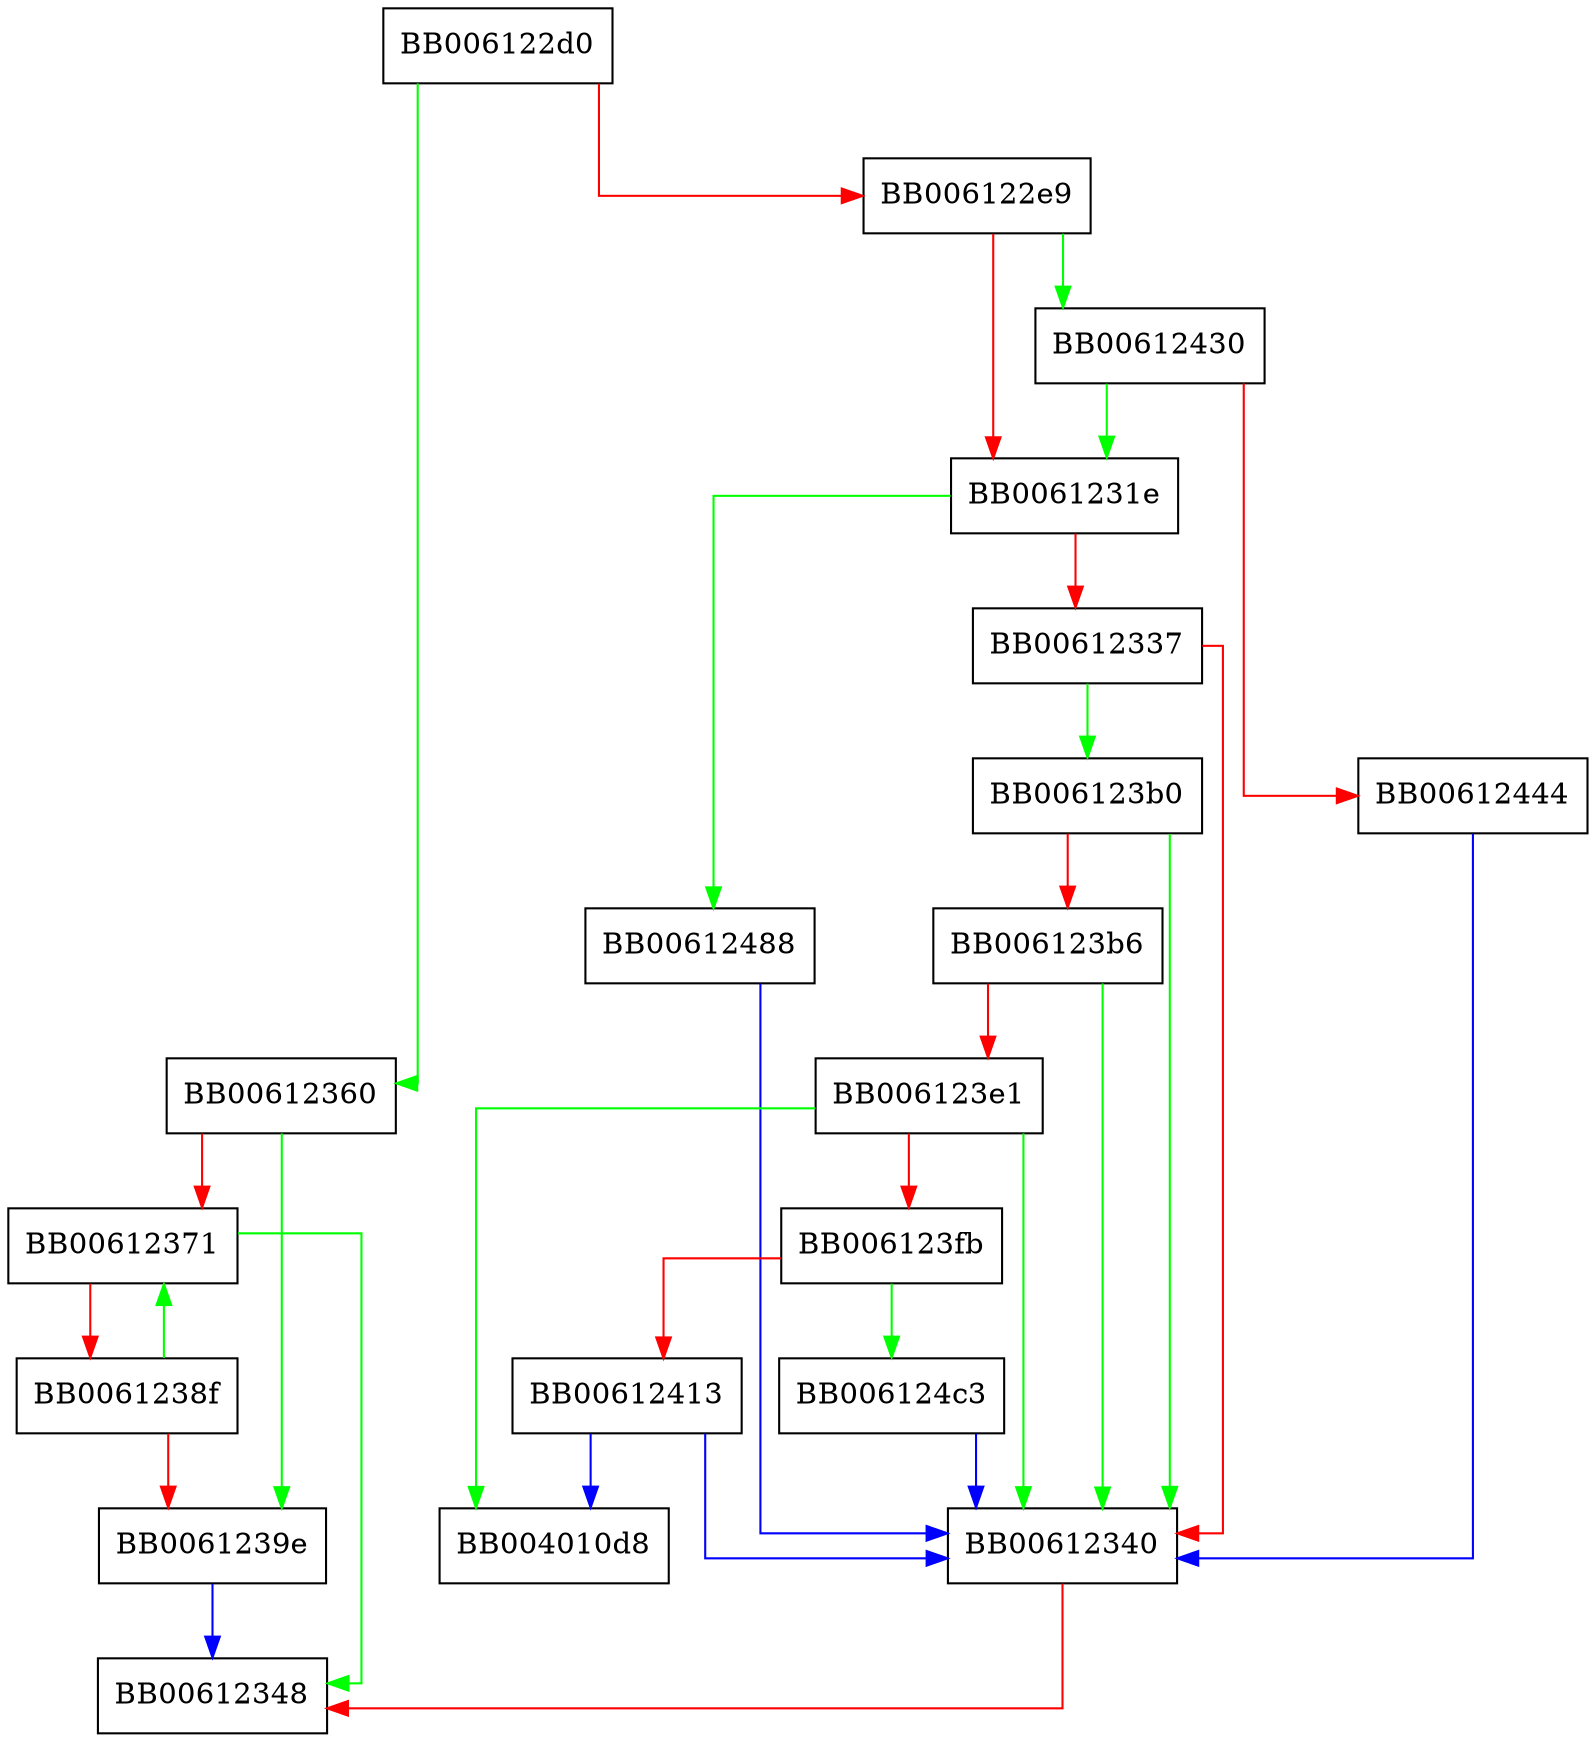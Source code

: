 digraph ocsp_match_issuerid {
  node [shape="box"];
  graph [splines=ortho];
  BB006122d0 -> BB00612360 [color="green"];
  BB006122d0 -> BB006122e9 [color="red"];
  BB006122e9 -> BB00612430 [color="green"];
  BB006122e9 -> BB0061231e [color="red"];
  BB0061231e -> BB00612488 [color="green"];
  BB0061231e -> BB00612337 [color="red"];
  BB00612337 -> BB006123b0 [color="green"];
  BB00612337 -> BB00612340 [color="red"];
  BB00612340 -> BB00612348 [color="red"];
  BB00612360 -> BB0061239e [color="green"];
  BB00612360 -> BB00612371 [color="red"];
  BB00612371 -> BB00612348 [color="green"];
  BB00612371 -> BB0061238f [color="red"];
  BB0061238f -> BB00612371 [color="green"];
  BB0061238f -> BB0061239e [color="red"];
  BB0061239e -> BB00612348 [color="blue"];
  BB006123b0 -> BB00612340 [color="green"];
  BB006123b0 -> BB006123b6 [color="red"];
  BB006123b6 -> BB00612340 [color="green"];
  BB006123b6 -> BB006123e1 [color="red"];
  BB006123e1 -> BB004010d8 [color="green"];
  BB006123e1 -> BB00612340 [color="green"];
  BB006123e1 -> BB006123fb [color="red"];
  BB006123fb -> BB006124c3 [color="green"];
  BB006123fb -> BB00612413 [color="red"];
  BB00612413 -> BB004010d8 [color="blue"];
  BB00612413 -> BB00612340 [color="blue"];
  BB00612430 -> BB0061231e [color="green"];
  BB00612430 -> BB00612444 [color="red"];
  BB00612444 -> BB00612340 [color="blue"];
  BB00612488 -> BB00612340 [color="blue"];
  BB006124c3 -> BB00612340 [color="blue"];
}